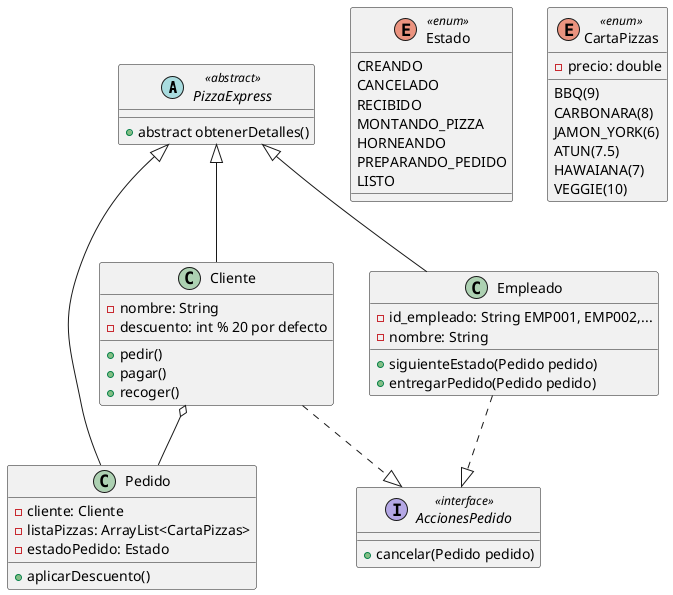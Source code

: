 @startuml

abstract class PizzaExpress <<abstract>> {

    + abstract obtenerDetalles()

}

class Cliente extends PizzaExpress {
    - nombre: String
    - descuento: int % 20 por defecto
    + pedir()
    + pagar()
    + recoger()
}

class Pedido extends PizzaExpress {
    - cliente: Cliente
    - listaPizzas: ArrayList<CartaPizzas>
    - estadoPedido: Estado
    + aplicarDescuento()
}

class Empleado extends PizzaExpress {
    - id_empleado: String EMP001, EMP002,...
    - nombre: String
    + siguienteEstado(Pedido pedido)
    + entregarPedido(Pedido pedido)
}

interface AccionesPedido <<interface>> {
    + cancelar(Pedido pedido)
}

enum Estado <<enum>> {
    CREANDO
    CANCELADO
    RECIBIDO
    MONTANDO_PIZZA
    HORNEANDO
    PREPARANDO_PEDIDO
    LISTO
}

enum CartaPizzas <<enum>> {
    BBQ(9)
    CARBONARA(8)
    JAMON_YORK(6)
    ATUN(7.5)
    HAWAIANA(7)
    VEGGIE(10)
    - precio: double
}

Cliente ..|> AccionesPedido
Empleado ..|> AccionesPedido
Cliente o-- Pedido

@enduml
